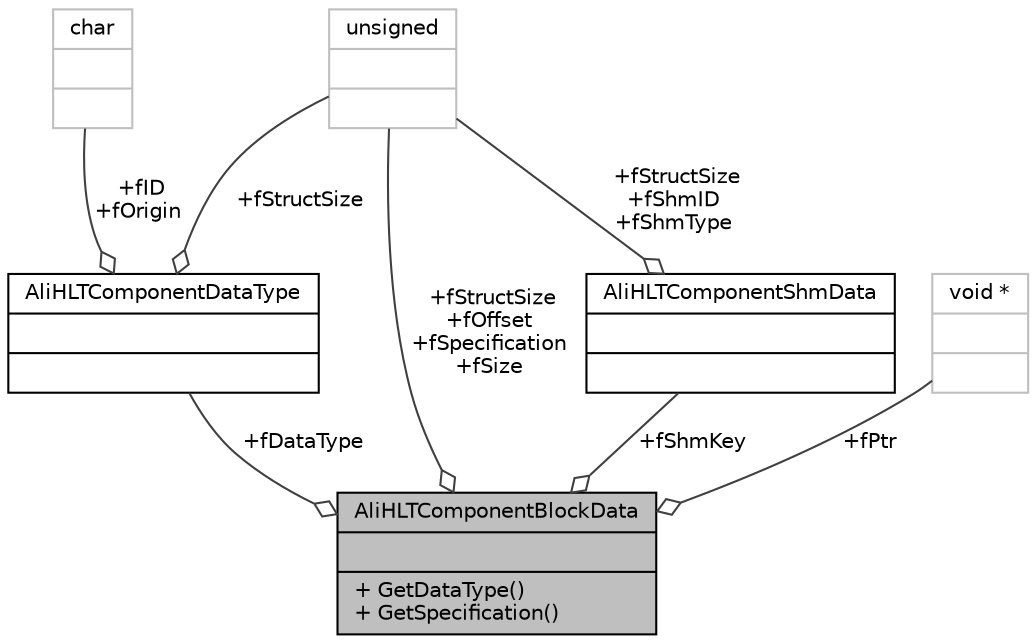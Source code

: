 digraph "AliHLTComponentBlockData"
{
 // INTERACTIVE_SVG=YES
  bgcolor="transparent";
  edge [fontname="Helvetica",fontsize="10",labelfontname="Helvetica",labelfontsize="10"];
  node [fontname="Helvetica",fontsize="10",shape=record];
  Node1 [label="{AliHLTComponentBlockData\n||+ GetDataType()\l+ GetSpecification()\l}",height=0.2,width=0.4,color="black", fillcolor="grey75", style="filled", fontcolor="black"];
  Node2 -> Node1 [color="grey25",fontsize="10",style="solid",label=" +fDataType" ,arrowhead="odiamond",fontname="Helvetica"];
  Node2 [label="{AliHLTComponentDataType\n||}",height=0.2,width=0.4,color="black",URL="$df/dcd/structAliHLTComponentDataType.html"];
  Node3 -> Node2 [color="grey25",fontsize="10",style="solid",label=" +fID\n+fOrigin" ,arrowhead="odiamond",fontname="Helvetica"];
  Node3 [label="{char\n||}",height=0.2,width=0.4,color="grey75"];
  Node4 -> Node2 [color="grey25",fontsize="10",style="solid",label=" +fStructSize" ,arrowhead="odiamond",fontname="Helvetica"];
  Node4 [label="{unsigned\n||}",height=0.2,width=0.4,color="grey75"];
  Node4 -> Node1 [color="grey25",fontsize="10",style="solid",label=" +fStructSize\n+fOffset\n+fSpecification\n+fSize" ,arrowhead="odiamond",fontname="Helvetica"];
  Node5 -> Node1 [color="grey25",fontsize="10",style="solid",label=" +fPtr" ,arrowhead="odiamond",fontname="Helvetica"];
  Node5 [label="{void *\n||}",height=0.2,width=0.4,color="grey75"];
  Node6 -> Node1 [color="grey25",fontsize="10",style="solid",label=" +fShmKey" ,arrowhead="odiamond",fontname="Helvetica"];
  Node6 [label="{AliHLTComponentShmData\n||}",height=0.2,width=0.4,color="black",URL="$d0/d30/structAliHLTComponentShmData.html"];
  Node4 -> Node6 [color="grey25",fontsize="10",style="solid",label=" +fStructSize\n+fShmID\n+fShmType" ,arrowhead="odiamond",fontname="Helvetica"];
}
